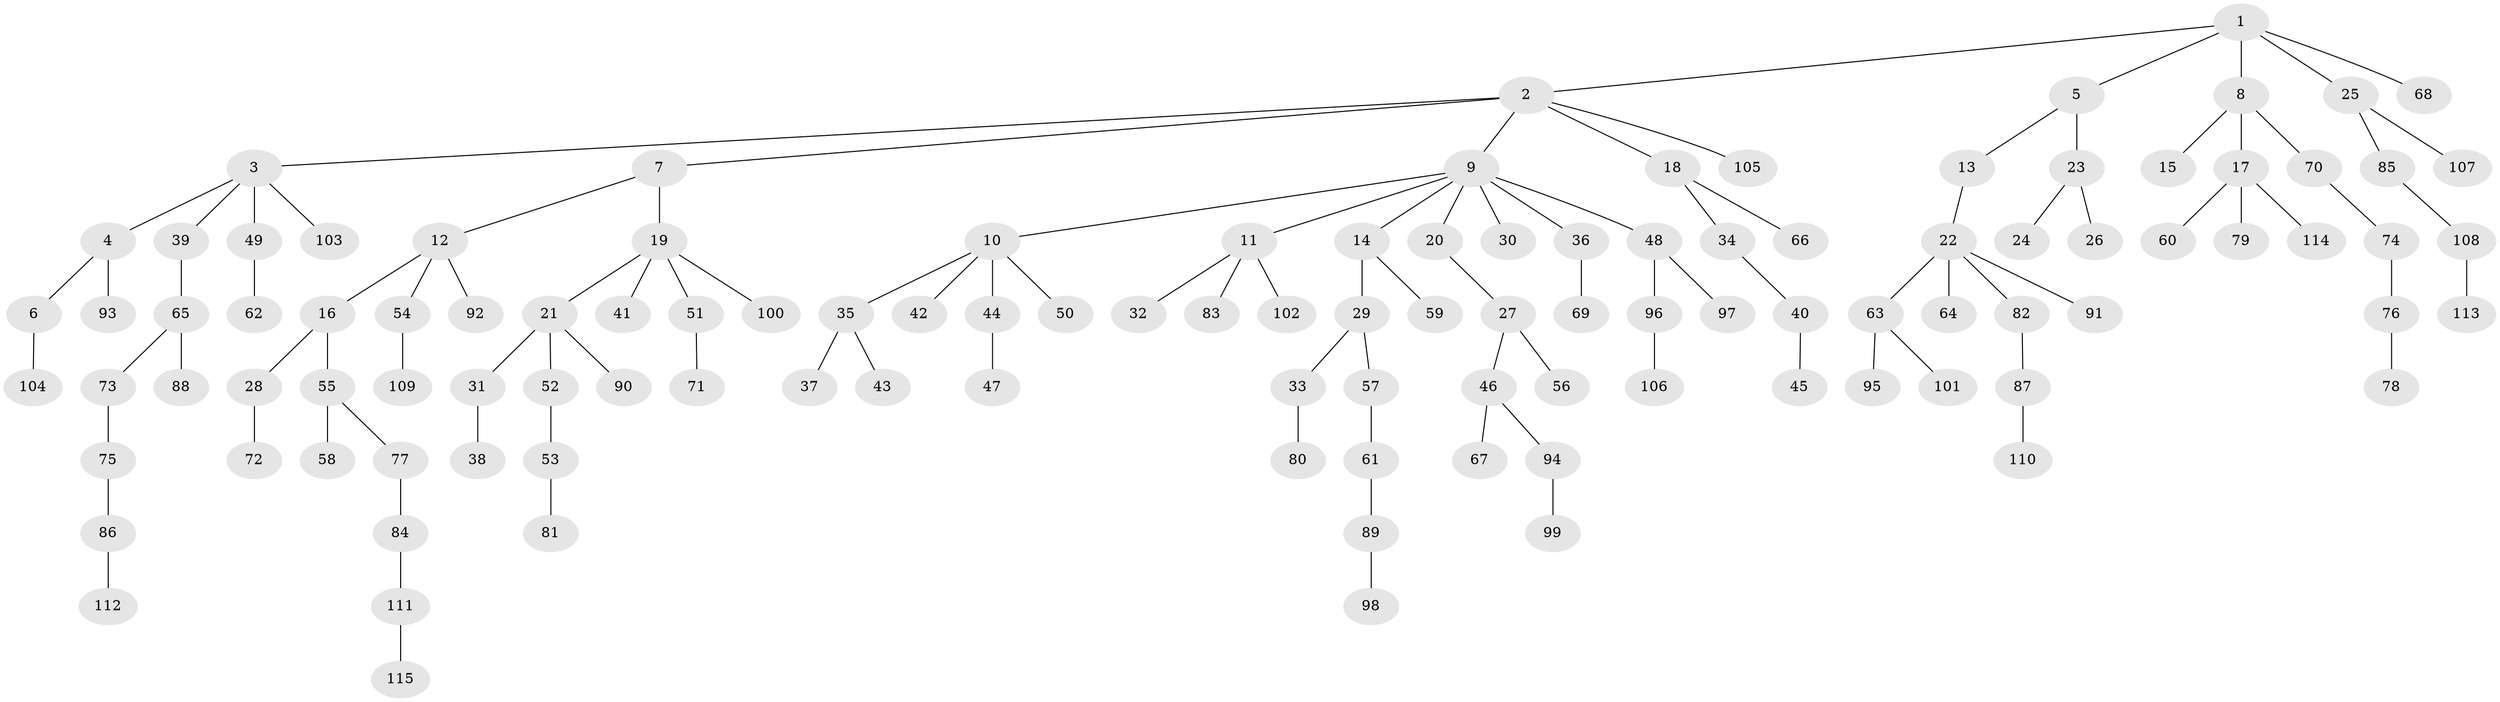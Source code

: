 // Generated by graph-tools (version 1.1) at 2025/52/03/09/25 04:52:21]
// undirected, 115 vertices, 114 edges
graph export_dot {
graph [start="1"]
  node [color=gray90,style=filled];
  1;
  2;
  3;
  4;
  5;
  6;
  7;
  8;
  9;
  10;
  11;
  12;
  13;
  14;
  15;
  16;
  17;
  18;
  19;
  20;
  21;
  22;
  23;
  24;
  25;
  26;
  27;
  28;
  29;
  30;
  31;
  32;
  33;
  34;
  35;
  36;
  37;
  38;
  39;
  40;
  41;
  42;
  43;
  44;
  45;
  46;
  47;
  48;
  49;
  50;
  51;
  52;
  53;
  54;
  55;
  56;
  57;
  58;
  59;
  60;
  61;
  62;
  63;
  64;
  65;
  66;
  67;
  68;
  69;
  70;
  71;
  72;
  73;
  74;
  75;
  76;
  77;
  78;
  79;
  80;
  81;
  82;
  83;
  84;
  85;
  86;
  87;
  88;
  89;
  90;
  91;
  92;
  93;
  94;
  95;
  96;
  97;
  98;
  99;
  100;
  101;
  102;
  103;
  104;
  105;
  106;
  107;
  108;
  109;
  110;
  111;
  112;
  113;
  114;
  115;
  1 -- 2;
  1 -- 5;
  1 -- 8;
  1 -- 25;
  1 -- 68;
  2 -- 3;
  2 -- 7;
  2 -- 9;
  2 -- 18;
  2 -- 105;
  3 -- 4;
  3 -- 39;
  3 -- 49;
  3 -- 103;
  4 -- 6;
  4 -- 93;
  5 -- 13;
  5 -- 23;
  6 -- 104;
  7 -- 12;
  7 -- 19;
  8 -- 15;
  8 -- 17;
  8 -- 70;
  9 -- 10;
  9 -- 11;
  9 -- 14;
  9 -- 20;
  9 -- 30;
  9 -- 36;
  9 -- 48;
  10 -- 35;
  10 -- 42;
  10 -- 44;
  10 -- 50;
  11 -- 32;
  11 -- 83;
  11 -- 102;
  12 -- 16;
  12 -- 54;
  12 -- 92;
  13 -- 22;
  14 -- 29;
  14 -- 59;
  16 -- 28;
  16 -- 55;
  17 -- 60;
  17 -- 79;
  17 -- 114;
  18 -- 34;
  18 -- 66;
  19 -- 21;
  19 -- 41;
  19 -- 51;
  19 -- 100;
  20 -- 27;
  21 -- 31;
  21 -- 52;
  21 -- 90;
  22 -- 63;
  22 -- 64;
  22 -- 82;
  22 -- 91;
  23 -- 24;
  23 -- 26;
  25 -- 85;
  25 -- 107;
  27 -- 46;
  27 -- 56;
  28 -- 72;
  29 -- 33;
  29 -- 57;
  31 -- 38;
  33 -- 80;
  34 -- 40;
  35 -- 37;
  35 -- 43;
  36 -- 69;
  39 -- 65;
  40 -- 45;
  44 -- 47;
  46 -- 67;
  46 -- 94;
  48 -- 96;
  48 -- 97;
  49 -- 62;
  51 -- 71;
  52 -- 53;
  53 -- 81;
  54 -- 109;
  55 -- 58;
  55 -- 77;
  57 -- 61;
  61 -- 89;
  63 -- 95;
  63 -- 101;
  65 -- 73;
  65 -- 88;
  70 -- 74;
  73 -- 75;
  74 -- 76;
  75 -- 86;
  76 -- 78;
  77 -- 84;
  82 -- 87;
  84 -- 111;
  85 -- 108;
  86 -- 112;
  87 -- 110;
  89 -- 98;
  94 -- 99;
  96 -- 106;
  108 -- 113;
  111 -- 115;
}

